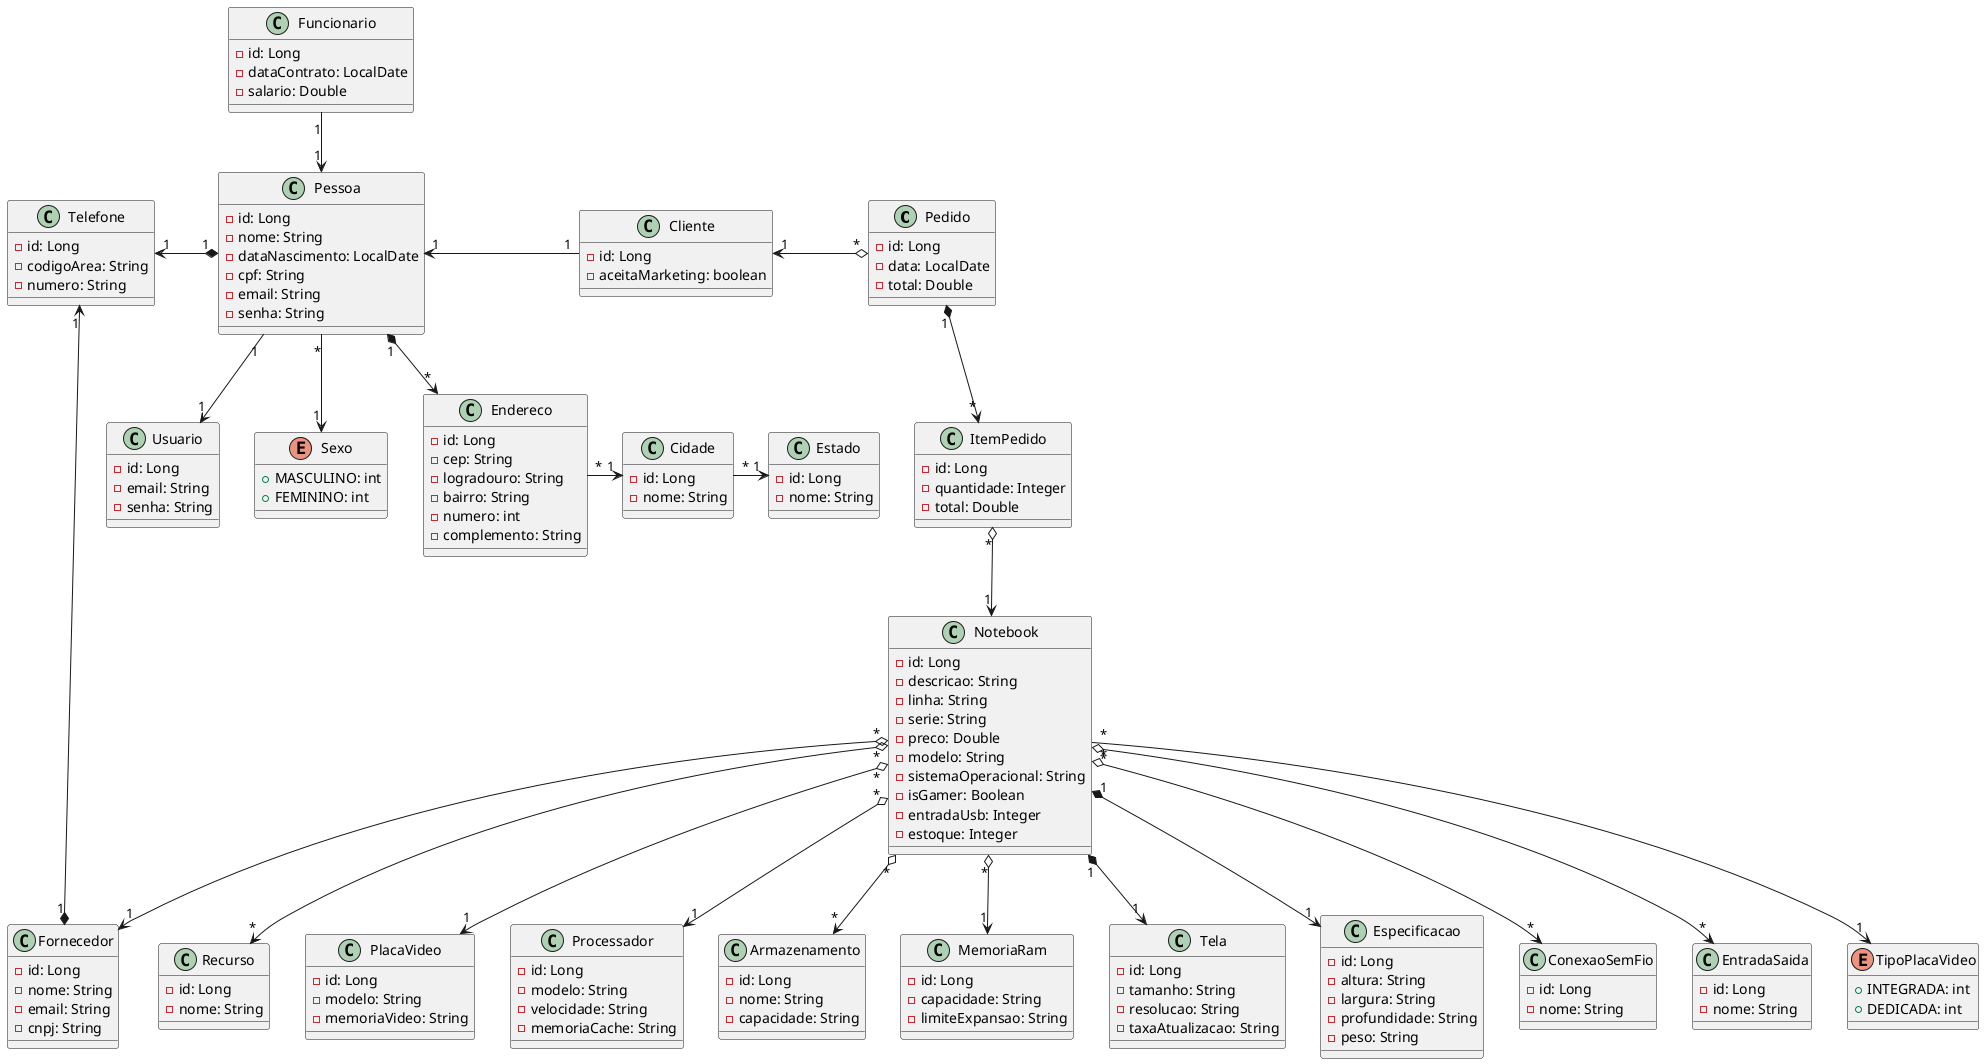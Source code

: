 @startuml uml

' Compra
class Pedido {
    - id: Long
    - data: LocalDate
    - total: Double
}

class ItemPedido {
    - id: Long
    - quantidade: Integer
    - total: Double
}

' Usuario
class Pessoa {
    - id: Long
    - nome: String
    - dataNascimento: LocalDate
    - cpf: String
    - email: String
    - senha: String
}

class Cliente {
    - id: Long
    - aceitaMarketing: boolean
}

class Funcionario {
    - id: Long
    - dataContrato: LocalDate
    - salario: Double
}

class Usuario {
    - id: Long
    - email: String
    - senha: String
}

enum Sexo {
    + MASCULINO: int
    + FEMININO: int
}

class Endereco {
    - id: Long
    - cep: String
    - logradouro: String
    - bairro: String
    - numero: int
    - complemento: String
}

class Cidade {
    - id: Long
    - nome: String
}

class Estado {
    - id: Long
    - nome: String
}

class Telefone {
    - id: Long
    - codigoArea: String
    - numero: String
}

' Notebook

class Notebook {
    - id: Long
    - descricao: String
    - linha: String 
    - serie: String
    - preco: Double
    - modelo: String
    - sistemaOperacional: String
    - isGamer: Boolean
    - entradaUsb: Integer
    - estoque: Integer
} 

' Notebook --> Fornecedor. Se colocasse ao contrário, toda vez que fosse cadastrar o fornecedor, teria que
' cadastrar os notebooks também.
class Fornecedor {
    - id: Long
    - nome: String
    - email: String
    - cnpj: String
}

enum TipoPlacaVideo {
    + INTEGRADA: int
    + DEDICADA: int
}

class Recurso {
    - id: Long
    - nome: String
}   

' Placa de Video    
class PlacaVideo {
    - id: Long
    - modelo: String
    - memoriaVideo: String
}

' Processador
class Processador {
    - id: Long
    - modelo: String
    - velocidade: String
    - memoriaCache: String
}

' Memoria
class Armazenamento {
    - id: Long
    - nome: String
    - capacidade: String
}

class MemoriaRam {
    - id: Long
    - capacidade: String
    - limiteExpansao: String
}

' Tela
class Tela {
    - id: Long
    - tamanho: String
    - resolucao: String 
    - taxaAtualizacao: String
}

' Especificacao. Informação exclusiva do Notebook. Não pode ser reaproveitada. Se tiver que usar dnv, teria que cadastrar outro.
' Composição: Estou sempre cadastrando se for composição. Deve ser 1 de onde parte a composição
class Especificacao {
    - id: Long
    - altura: String
    - largura: String
    - profundidade: String
    - peso: String
}

' Conexões
'Wifi 6, Bluetooth
class ConexaoSemFio {
    - id: Long
    - nome: String
}

'AUDIO USB-C ETHERNET_RJ-45USB 3.1 USB 2.0 HDMI LEITOR DE CARTAO
class EntradaSaida { 
    - id: Long
    - nome: String
}

Pedido "1" *--> "*" ItemPedido
Pedido "*" o-left-> "1" Cliente
ItemPedido "*" o--> "1" Notebook

Pessoa "1" *--> "*" Endereco
Pessoa "1" *-left-> "1" Telefone
Pessoa "*" --> "1" Sexo
Pessoa "1" --> "1" Usuario

Cliente "1" -left-> "1" Pessoa
Funcionario "1" --> "1" Pessoa

Endereco "*" -right-> "1" Cidade
Cidade "*" -right-> "1" Estado

Notebook "1" *--> "1" Tela
Notebook "*" o--> "1" Processador
Notebook "*" --> "1" TipoPlacaVideo
Notebook "*" o--> "1" PlacaVideo
Notebook "*" o--> "*" Armazenamento
Notebook "*" o--> "1" MemoriaRam
Notebook "1" *--> "1" Especificacao
Notebook "*" o--> "*" Recurso
Notebook "*" o--> "1" Fornecedor
Notebook "*" o--> "*" ConexaoSemFio
Notebook "*" o--> "*" EntradaSaida

Fornecedor "1" *-left-> "1" Telefone

@enduml